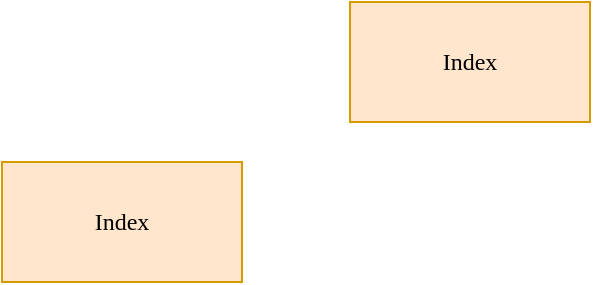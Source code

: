 <mxfile version="14.7.3" type="github">
  <diagram id="8COUuB2w3O3nqCj-2vF3" name="Page-1">
    <mxGraphModel dx="868" dy="450" grid="1" gridSize="10" guides="1" tooltips="1" connect="1" arrows="1" fold="1" page="1" pageScale="1" pageWidth="827" pageHeight="1169" math="0" shadow="0">
      <root>
        <mxCell id="0" />
        <mxCell id="1" parent="0" />
        <mxCell id="Klxl7-N589L-MlejhAlD-1" value="Index" style="rounded=0;whiteSpace=wrap;html=1;fontFamily=Verdana;fillColor=#ffe6cc;strokeColor=#d79b00;" vertex="1" parent="1">
          <mxGeometry x="294" y="50" width="120" height="60" as="geometry" />
        </mxCell>
        <mxCell id="Klxl7-N589L-MlejhAlD-2" value="Index" style="rounded=0;whiteSpace=wrap;html=1;fontFamily=Verdana;fillColor=#ffe6cc;strokeColor=#d79b00;" vertex="1" parent="1">
          <mxGeometry x="120" y="130" width="120" height="60" as="geometry" />
        </mxCell>
      </root>
    </mxGraphModel>
  </diagram>
</mxfile>
